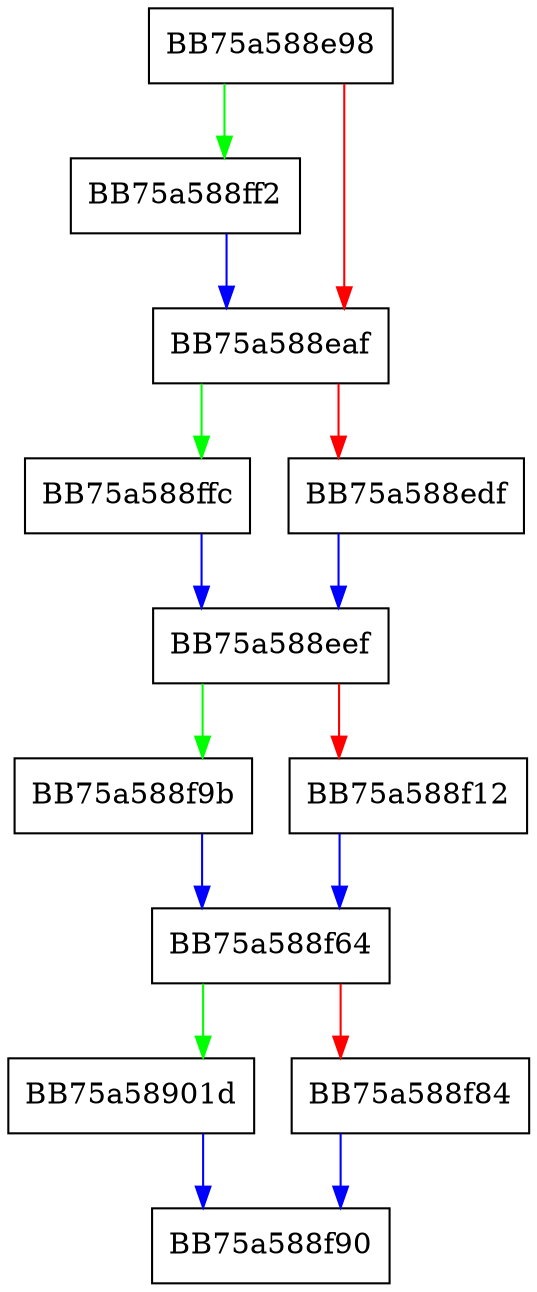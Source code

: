 digraph save_flags_PM {
  node [shape="box"];
  graph [splines=ortho];
  BB75a588e98 -> BB75a588ff2 [color="green"];
  BB75a588e98 -> BB75a588eaf [color="red"];
  BB75a588eaf -> BB75a588ffc [color="green"];
  BB75a588eaf -> BB75a588edf [color="red"];
  BB75a588edf -> BB75a588eef [color="blue"];
  BB75a588eef -> BB75a588f9b [color="green"];
  BB75a588eef -> BB75a588f12 [color="red"];
  BB75a588f12 -> BB75a588f64 [color="blue"];
  BB75a588f64 -> BB75a58901d [color="green"];
  BB75a588f64 -> BB75a588f84 [color="red"];
  BB75a588f84 -> BB75a588f90 [color="blue"];
  BB75a588f9b -> BB75a588f64 [color="blue"];
  BB75a588ff2 -> BB75a588eaf [color="blue"];
  BB75a588ffc -> BB75a588eef [color="blue"];
  BB75a58901d -> BB75a588f90 [color="blue"];
}